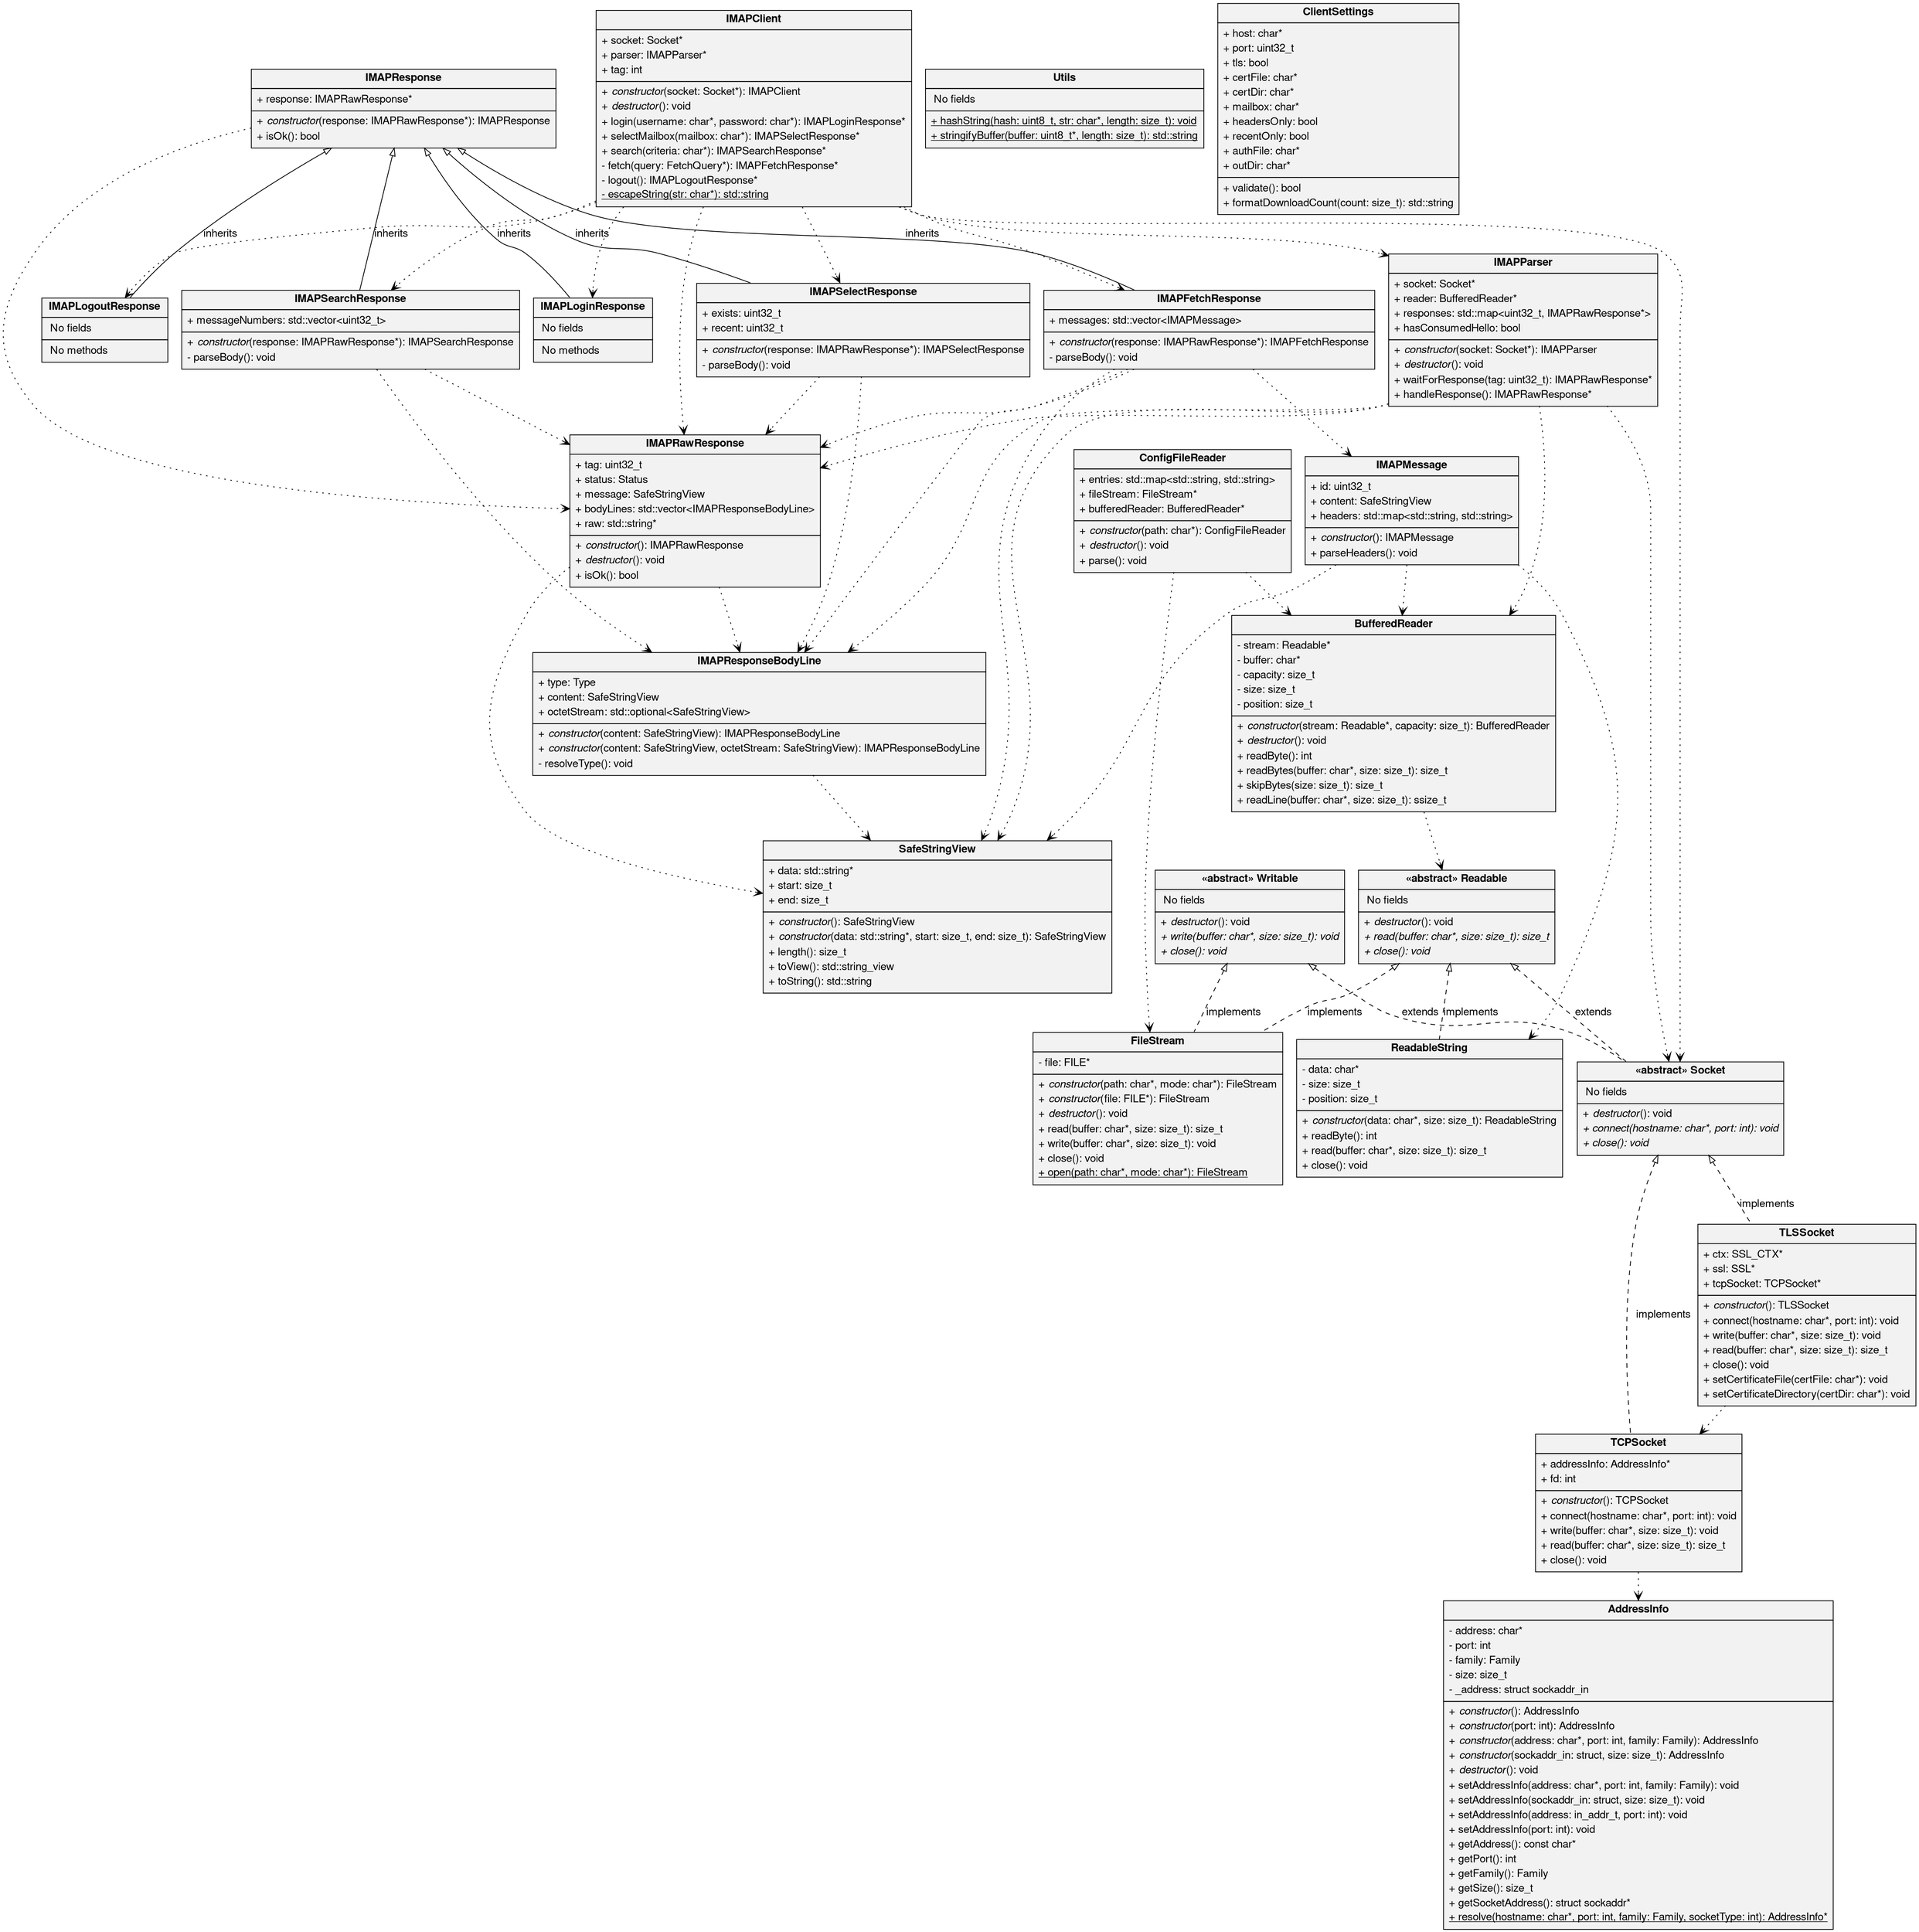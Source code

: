 digraph G {
	graph [
		labelloc="t"
		fontname="Helvetica,Arial,sans-serif"
	]
	node [
		fontname="Helvetica,Arial,sans-serif"
		shape=record
		style=filled
		fillcolor=gray95
	]
	edge [fontname="Helvetica,Arial,sans-serif"]
	ConfigFileReader [
		shape=plain
		label=<<table border="0" cellborder="1" cellspacing="0" cellpadding="4">
			<tr> <td> <b>ConfigFileReader</b> </td> </tr>
			<tr> <td>
				<table border="0" cellborder="0" cellspacing="0" >
					<tr> <td align="left" >+ entries: std::map&lt;std::string, std::string&gt;</td> </tr>
					<tr> <td align="left" >+ fileStream: FileStream*</td> </tr>
					<tr> <td align="left" >+ bufferedReader: BufferedReader*</td> </tr>
				</table>
			</td> </tr>
			<tr> <td>
				<table border="0" cellborder="0" cellspacing="0" >
					<tr> <td align="left" >+ <i>constructor</i>(path: char*): ConfigFileReader</td> </tr>
					<tr> <td align="left" >+ <i>destructor</i>(): void</td> </tr>
					<tr> <td align="left" >+ parse(): void</td> </tr>
				</table>
			</td> </tr>
				</table>>
	]
	Utils [
		shape=plain
		label=<<table border="0" cellborder="1" cellspacing="0" cellpadding="4">
			<tr> <td> <b>Utils</b> </td> </tr>
			<tr> <td>
				<table border="0" cellborder="0" cellspacing="0" >
					<tr> <td align="left" > No fields </td> </tr>
				</table>
			</td> </tr>
			<tr> <td>
				<table border="0" cellborder="0" cellspacing="0" >
					<tr> <td align="left" ><u>+ hashString(hash: uint8_t, str: char*, length: size_t): void</u></td> </tr>
					<tr> <td align="left" ><u>+ stringifyBuffer(buffer: uint8_t*, length: size_t): std::string</u></td> </tr>
				</table>
			</td> </tr>
				</table>>
	]
	IMAPClient [
		shape=plain
		label=<<table border="0" cellborder="1" cellspacing="0" cellpadding="4">
			<tr> <td> <b>IMAPClient</b> </td> </tr>
			<tr> <td>
				<table border="0" cellborder="0" cellspacing="0" >
					<tr> <td align="left" >+ socket: Socket*</td> </tr>
					<tr> <td align="left" >+ parser: IMAPParser*</td> </tr>
					<tr> <td align="left" >+ tag: int</td> </tr>
				</table>
			</td> </tr>
			<tr> <td>
				<table border="0" cellborder="0" cellspacing="0" >
					<tr> <td align="left" >+ <i>constructor</i>(socket: Socket*): IMAPClient</td> </tr>
					<tr> <td align="left" >+ <i>destructor</i>(): void</td> </tr>
					<tr> <td align="left" >+ login(username: char*, password: char*): IMAPLoginResponse*</td> </tr>
					<tr> <td align="left" >+ selectMailbox(mailbox: char*): IMAPSelectResponse*</td> </tr>
					<tr> <td align="left" >+ search(criteria: char*): IMAPSearchResponse*</td> </tr>
					<tr> <td align="left" >- fetch(query: FetchQuery*): IMAPFetchResponse*</td> </tr>
					<tr> <td align="left" >- logout(): IMAPLogoutResponse*</td> </tr>
					<tr> <td align="left" ><u>- escapeString(str: char*): std::string</u></td> </tr>
				</table>
			</td> </tr>
				</table>>
	]
	IMAPParser [
		shape=plain
		label=<<table border="0" cellborder="1" cellspacing="0" cellpadding="4">
			<tr> <td> <b>IMAPParser</b> </td> </tr>
			<tr> <td>
				<table border="0" cellborder="0" cellspacing="0" >
					<tr> <td align="left" >+ socket: Socket*</td> </tr>
					<tr> <td align="left" >+ reader: BufferedReader*</td> </tr>
					<tr> <td align="left" >+ responses: std::map&lt;uint32_t, IMAPRawResponse*&gt;</td> </tr>
					<tr> <td align="left" >+ hasConsumedHello: bool</td> </tr>
				</table>
			</td> </tr>
			<tr> <td>
				<table border="0" cellborder="0" cellspacing="0" >
					<tr> <td align="left" >+ <i>constructor</i>(socket: Socket*): IMAPParser</td> </tr>
					<tr> <td align="left" >+ <i>destructor</i>(): void</td> </tr>
					<tr> <td align="left" >+ waitForResponse(tag: uint32_t): IMAPRawResponse*</td> </tr>
					<tr> <td align="left" >+ handleResponse(): IMAPRawResponse*</td> </tr>
				</table>
			</td> </tr>
				</table>>
	]
	SafeStringView [
		shape=plain
		label=<<table border="0" cellborder="1" cellspacing="0" cellpadding="4">
			<tr> <td> <b>SafeStringView</b> </td> </tr>
			<tr> <td>
				<table border="0" cellborder="0" cellspacing="0" >
					<tr> <td align="left" >+ data: std::string*</td> </tr>
					<tr> <td align="left" >+ start: size_t</td> </tr>
					<tr> <td align="left" >+ end: size_t</td> </tr>
				</table>
			</td> </tr>
			<tr> <td>
				<table border="0" cellborder="0" cellspacing="0" >
					<tr> <td align="left" >+ <i>constructor</i>(): SafeStringView</td> </tr>
					<tr> <td align="left" >+ <i>constructor</i>(data: std::string*, start: size_t, end: size_t): SafeStringView</td> </tr>
					<tr> <td align="left" >+ length(): size_t</td> </tr>
					<tr> <td align="left" >+ toView(): std::string_view</td> </tr>
					<tr> <td align="left" >+ toString(): std::string</td> </tr>
				</table>
			</td> </tr>
				</table>>
	]
	IMAPResponseBodyLine [
		shape=plain
		label=<<table border="0" cellborder="1" cellspacing="0" cellpadding="4">
			<tr> <td> <b>IMAPResponseBodyLine</b> </td> </tr>
			<tr> <td>
				<table border="0" cellborder="0" cellspacing="0" >
					<tr> <td align="left" >+ type: Type</td> </tr>
					<tr> <td align="left" >+ content: SafeStringView</td> </tr>
					<tr> <td align="left" >+ octetStream: std::optional&lt;SafeStringView&gt;</td> </tr>
				</table>
			</td> </tr>
			<tr> <td>
				<table border="0" cellborder="0" cellspacing="0" >
					<tr> <td align="left" >+ <i>constructor</i>(content: SafeStringView): IMAPResponseBodyLine</td> </tr>
					<tr> <td align="left" >+ <i>constructor</i>(content: SafeStringView, octetStream: SafeStringView): IMAPResponseBodyLine</td> </tr>
					<tr> <td align="left" >- resolveType(): void</td> </tr>
				</table>
			</td> </tr>
				</table>>
	]
	IMAPRawResponse [
		shape=plain
		label=<<table border="0" cellborder="1" cellspacing="0" cellpadding="4">
			<tr> <td> <b>IMAPRawResponse</b> </td> </tr>
			<tr> <td>
				<table border="0" cellborder="0" cellspacing="0" >
					<tr> <td align="left" >+ tag: uint32_t</td> </tr>
					<tr> <td align="left" >+ status: Status</td> </tr>
					<tr> <td align="left" >+ message: SafeStringView</td> </tr>
					<tr> <td align="left" >+ bodyLines: std::vector&lt;IMAPResponseBodyLine&gt;</td> </tr>
					<tr> <td align="left" >+ raw: std::string*</td> </tr>
				</table>
			</td> </tr>
			<tr> <td>
				<table border="0" cellborder="0" cellspacing="0" >
					<tr> <td align="left" >+ <i>constructor</i>(): IMAPRawResponse</td> </tr>
					<tr> <td align="left" >+ <i>destructor</i>(): void</td> </tr>
					<tr> <td align="left" >+ isOk(): bool</td> </tr>
				</table>
			</td> </tr>
				</table>>
	]
	IMAPResponse [
		shape=plain
		label=<<table border="0" cellborder="1" cellspacing="0" cellpadding="4">
			<tr> <td> <b>IMAPResponse</b> </td> </tr>
			<tr> <td>
				<table border="0" cellborder="0" cellspacing="0" >
					<tr> <td align="left" >+ response: IMAPRawResponse*</td> </tr>
				</table>
			</td> </tr>
			<tr> <td>
				<table border="0" cellborder="0" cellspacing="0" >
					<tr> <td align="left" >+ <i>constructor</i>(response: IMAPRawResponse*): IMAPResponse</td> </tr>
					<tr> <td align="left" >+ isOk(): bool</td> </tr>
				</table>
			</td> </tr>
				</table>>
	]
	IMAPLoginResponse [
		shape=plain
		label=<<table border="0" cellborder="1" cellspacing="0" cellpadding="4">
			<tr> <td> <b>IMAPLoginResponse</b> </td> </tr>
			<tr> <td>
				<table border="0" cellborder="0" cellspacing="0" >
					<tr> <td align="left" > No fields </td> </tr>
				</table>
			</td> </tr>
			<tr> <td>
				<table border="0" cellborder="0" cellspacing="0" >
					<tr> <td align="left" > No methods </td> </tr>
				</table>
			</td> </tr>
				</table>>
	]
	IMAPLogoutResponse [
		shape=plain
		label=<<table border="0" cellborder="1" cellspacing="0" cellpadding="4">
			<tr> <td> <b>IMAPLogoutResponse</b> </td> </tr>
			<tr> <td>
				<table border="0" cellborder="0" cellspacing="0" >
					<tr> <td align="left" > No fields </td> </tr>
				</table>
			</td> </tr>
			<tr> <td>
				<table border="0" cellborder="0" cellspacing="0" >
					<tr> <td align="left" > No methods </td> </tr>
				</table>
			</td> </tr>
				</table>>
	]
	IMAPSelectResponse [
		shape=plain
		label=<<table border="0" cellborder="1" cellspacing="0" cellpadding="4">
			<tr> <td> <b>IMAPSelectResponse</b> </td> </tr>
			<tr> <td>
				<table border="0" cellborder="0" cellspacing="0" >
					<tr> <td align="left" >+ exists: uint32_t</td> </tr>
					<tr> <td align="left" >+ recent: uint32_t</td> </tr>
				</table>
			</td> </tr>
			<tr> <td>
				<table border="0" cellborder="0" cellspacing="0" >
					<tr> <td align="left" >+ <i>constructor</i>(response: IMAPRawResponse*): IMAPSelectResponse</td> </tr>
					<tr> <td align="left" >- parseBody(): void</td> </tr>
				</table>
			</td> </tr>
				</table>>
	]
	IMAPSearchResponse [
		shape=plain
		label=<<table border="0" cellborder="1" cellspacing="0" cellpadding="4">
			<tr> <td> <b>IMAPSearchResponse</b> </td> </tr>
			<tr> <td>
				<table border="0" cellborder="0" cellspacing="0" >
					<tr> <td align="left" >+ messageNumbers: std::vector&lt;uint32_t&gt;</td> </tr>
				</table>
			</td> </tr>
			<tr> <td>
				<table border="0" cellborder="0" cellspacing="0" >
					<tr> <td align="left" >+ <i>constructor</i>(response: IMAPRawResponse*): IMAPSearchResponse</td> </tr>
					<tr> <td align="left" >- parseBody(): void</td> </tr>
				</table>
			</td> </tr>
				</table>>
	]
	IMAPMessage [
		shape=plain
		label=<<table border="0" cellborder="1" cellspacing="0" cellpadding="4">
			<tr> <td> <b>IMAPMessage</b> </td> </tr>
			<tr> <td>
				<table border="0" cellborder="0" cellspacing="0" >
					<tr> <td align="left" >+ id: uint32_t</td> </tr>
					<tr> <td align="left" >+ content: SafeStringView</td> </tr>
					<tr> <td align="left" >+ headers: std::map&lt;std::string, std::string&gt;</td> </tr>
				</table>
			</td> </tr>
			<tr> <td>
				<table border="0" cellborder="0" cellspacing="0" >
					<tr> <td align="left" >+ <i>constructor</i>(): IMAPMessage</td> </tr>
					<tr> <td align="left" >+ parseHeaders(): void</td> </tr>
				</table>
			</td> </tr>
				</table>>
	]
	IMAPFetchResponse [
		shape=plain
		label=<<table border="0" cellborder="1" cellspacing="0" cellpadding="4">
			<tr> <td> <b>IMAPFetchResponse</b> </td> </tr>
			<tr> <td>
				<table border="0" cellborder="0" cellspacing="0" >
					<tr> <td align="left" >+ messages: std::vector&lt;IMAPMessage&gt;</td> </tr>
				</table>
			</td> </tr>
			<tr> <td>
				<table border="0" cellborder="0" cellspacing="0" >
					<tr> <td align="left" >+ <i>constructor</i>(response: IMAPRawResponse*): IMAPFetchResponse</td> </tr>
					<tr> <td align="left" >- parseBody(): void</td> </tr>
				</table>
			</td> </tr>
				</table>>
	]
	ClientSettings [
		shape=plain
		label=<<table border="0" cellborder="1" cellspacing="0" cellpadding="4">
			<tr> <td> <b>ClientSettings</b> </td> </tr>
			<tr> <td>
				<table border="0" cellborder="0" cellspacing="0" >
					<tr> <td align="left" >+ host: char*</td> </tr>
					<tr> <td align="left" >+ port: uint32_t</td> </tr>
					<tr> <td align="left" >+ tls: bool</td> </tr>
					<tr> <td align="left" >+ certFile: char*</td> </tr>
					<tr> <td align="left" >+ certDir: char*</td> </tr>
					<tr> <td align="left" >+ mailbox: char*</td> </tr>
					<tr> <td align="left" >+ headersOnly: bool</td> </tr>
					<tr> <td align="left" >+ recentOnly: bool</td> </tr>
					<tr> <td align="left" >+ authFile: char*</td> </tr>
					<tr> <td align="left" >+ outDir: char*</td> </tr>
				</table>
			</td> </tr>
			<tr> <td>
				<table border="0" cellborder="0" cellspacing="0" >
					<tr> <td align="left" >+ validate(): bool</td> </tr>
					<tr> <td align="left" >+ formatDownloadCount(count: size_t): std::string</td> </tr>
				</table>
			</td> </tr>
				</table>>
	]
	AddressInfo [
		shape=plain
		label=<<table border="0" cellborder="1" cellspacing="0" cellpadding="4">
			<tr> <td> <b>AddressInfo</b> </td> </tr>
			<tr> <td>
				<table border="0" cellborder="0" cellspacing="0" >
					<tr> <td align="left" >- address: char*</td> </tr>
					<tr> <td align="left" >- port: int</td> </tr>
					<tr> <td align="left" >- family: Family</td> </tr>
					<tr> <td align="left" >- size: size_t</td> </tr>
					<tr> <td align="left" >- _address: struct sockaddr_in</td> </tr>
				</table>
			</td> </tr>
			<tr> <td>
				<table border="0" cellborder="0" cellspacing="0" >
					<tr> <td align="left" >+ <i>constructor</i>(): AddressInfo</td> </tr>
					<tr> <td align="left" >+ <i>constructor</i>(port: int): AddressInfo</td> </tr>
					<tr> <td align="left" >+ <i>constructor</i>(address: char*, port: int, family: Family): AddressInfo</td> </tr>
					<tr> <td align="left" >+ <i>constructor</i>(sockaddr_in: struct, size: size_t): AddressInfo</td> </tr>
					<tr> <td align="left" >+ <i>destructor</i>(): void</td> </tr>
					<tr> <td align="left" >+ setAddressInfo(address: char*, port: int, family: Family): void</td> </tr>
					<tr> <td align="left" >+ setAddressInfo(sockaddr_in: struct, size: size_t): void</td> </tr>
					<tr> <td align="left" >+ setAddressInfo(address: in_addr_t, port: int): void</td> </tr>
					<tr> <td align="left" >+ setAddressInfo(port: int): void</td> </tr>
					<tr> <td align="left" >+ getAddress(): const char*</td> </tr>
					<tr> <td align="left" >+ getPort(): int</td> </tr>
					<tr> <td align="left" >+ getFamily(): Family</td> </tr>
					<tr> <td align="left" >+ getSize(): size_t</td> </tr>
					<tr> <td align="left" >+ getSocketAddress(): struct sockaddr*</td> </tr>
					<tr> <td align="left" ><u>+ resolve(hostname: char*, port: int, family: Family, socketType: int): AddressInfo*</u></td> </tr>
				</table>
			</td> </tr>
				</table>>
	]
	Socket [
		shape=plain
		label=<<table border="0" cellborder="1" cellspacing="0" cellpadding="4">
			<tr> <td> <b>«abstract» Socket</b> </td> </tr>
			<tr> <td>
				<table border="0" cellborder="0" cellspacing="0" >
					<tr> <td align="left" > No fields </td> </tr>
				</table>
			</td> </tr>
			<tr> <td>
				<table border="0" cellborder="0" cellspacing="0" >
					<tr> <td align="left" >+ <i>destructor</i>(): void</td> </tr>
					<tr> <td align="left" ><i>+ connect(hostname: char*, port: int): void</i></td> </tr>
					<tr> <td align="left" ><i>+ close(): void</i></td> </tr>
				</table>
			</td> </tr>
				</table>>
	]
	TCPSocket [
		shape=plain
		label=<<table border="0" cellborder="1" cellspacing="0" cellpadding="4">
			<tr> <td> <b>TCPSocket</b> </td> </tr>
			<tr> <td>
				<table border="0" cellborder="0" cellspacing="0" >
					<tr> <td align="left" >+ addressInfo: AddressInfo*</td> </tr>
					<tr> <td align="left" >+ fd: int</td> </tr>
				</table>
			</td> </tr>
			<tr> <td>
				<table border="0" cellborder="0" cellspacing="0" >
					<tr> <td align="left" >+ <i>constructor</i>(): TCPSocket</td> </tr>
					<tr> <td align="left" >+ connect(hostname: char*, port: int): void</td> </tr>
					<tr> <td align="left" >+ write(buffer: char*, size: size_t): void</td> </tr>
					<tr> <td align="left" >+ read(buffer: char*, size: size_t): size_t</td> </tr>
					<tr> <td align="left" >+ close(): void</td> </tr>
				</table>
			</td> </tr>
				</table>>
	]
	TLSSocket [
		shape=plain
		label=<<table border="0" cellborder="1" cellspacing="0" cellpadding="4">
			<tr> <td> <b>TLSSocket</b> </td> </tr>
			<tr> <td>
				<table border="0" cellborder="0" cellspacing="0" >
					<tr> <td align="left" >+ ctx: SSL_CTX*</td> </tr>
					<tr> <td align="left" >+ ssl: SSL*</td> </tr>
					<tr> <td align="left" >+ tcpSocket: TCPSocket*</td> </tr>
				</table>
			</td> </tr>
			<tr> <td>
				<table border="0" cellborder="0" cellspacing="0" >
					<tr> <td align="left" >+ <i>constructor</i>(): TLSSocket</td> </tr>
					<tr> <td align="left" >+ connect(hostname: char*, port: int): void</td> </tr>
					<tr> <td align="left" >+ write(buffer: char*, size: size_t): void</td> </tr>
					<tr> <td align="left" >+ read(buffer: char*, size: size_t): size_t</td> </tr>
					<tr> <td align="left" >+ close(): void</td> </tr>
					<tr> <td align="left" >+ setCertificateFile(certFile: char*): void</td> </tr>
					<tr> <td align="left" >+ setCertificateDirectory(certDir: char*): void</td> </tr>
				</table>
			</td> </tr>
				</table>>
	]
	BufferedReader [
		shape=plain
		label=<<table border="0" cellborder="1" cellspacing="0" cellpadding="4">
			<tr> <td> <b>BufferedReader</b> </td> </tr>
			<tr> <td>
				<table border="0" cellborder="0" cellspacing="0" >
					<tr> <td align="left" >- stream: Readable*</td> </tr>
					<tr> <td align="left" >- buffer: char*</td> </tr>
					<tr> <td align="left" >- capacity: size_t</td> </tr>
					<tr> <td align="left" >- size: size_t</td> </tr>
					<tr> <td align="left" >- position: size_t</td> </tr>
				</table>
			</td> </tr>
			<tr> <td>
				<table border="0" cellborder="0" cellspacing="0" >
					<tr> <td align="left" >+ <i>constructor</i>(stream: Readable*, capacity: size_t): BufferedReader</td> </tr>
					<tr> <td align="left" >+ <i>destructor</i>(): void</td> </tr>
					<tr> <td align="left" >+ readByte(): int</td> </tr>
					<tr> <td align="left" >+ readBytes(buffer: char*, size: size_t): size_t</td> </tr>
					<tr> <td align="left" >+ skipBytes(size: size_t): size_t</td> </tr>
					<tr> <td align="left" >+ readLine(buffer: char*, size: size_t): ssize_t</td> </tr>
				</table>
			</td> </tr>
				</table>>
	]
	FileStream [
		shape=plain
		label=<<table border="0" cellborder="1" cellspacing="0" cellpadding="4">
			<tr> <td> <b>FileStream</b> </td> </tr>
			<tr> <td>
				<table border="0" cellborder="0" cellspacing="0" >
					<tr> <td align="left" >- file: FILE*</td> </tr>
				</table>
			</td> </tr>
			<tr> <td>
				<table border="0" cellborder="0" cellspacing="0" >
					<tr> <td align="left" >+ <i>constructor</i>(path: char*, mode: char*): FileStream</td> </tr>
					<tr> <td align="left" >+ <i>constructor</i>(file: FILE*): FileStream</td> </tr>
					<tr> <td align="left" >+ <i>destructor</i>(): void</td> </tr>
					<tr> <td align="left" >+ read(buffer: char*, size: size_t): size_t</td> </tr>
					<tr> <td align="left" >+ write(buffer: char*, size: size_t): void</td> </tr>
					<tr> <td align="left" >+ close(): void</td> </tr>
					<tr> <td align="left" ><u>+ open(path: char*, mode: char*): FileStream</u></td> </tr>
				</table>
			</td> </tr>
				</table>>
	]
	Readable [
		shape=plain
		label=<<table border="0" cellborder="1" cellspacing="0" cellpadding="4">
			<tr> <td> <b>«abstract» Readable</b> </td> </tr>
			<tr> <td>
				<table border="0" cellborder="0" cellspacing="0" >
					<tr> <td align="left" > No fields </td> </tr>
				</table>
			</td> </tr>
			<tr> <td>
				<table border="0" cellborder="0" cellspacing="0" >
					<tr> <td align="left" >+ <i>destructor</i>(): void</td> </tr>
					<tr> <td align="left" ><i>+ read(buffer: char*, size: size_t): size_t</i></td> </tr>
					<tr> <td align="left" ><i>+ close(): void</i></td> </tr>
				</table>
			</td> </tr>
				</table>>
	]
	ReadableString [
		shape=plain
		label=<<table border="0" cellborder="1" cellspacing="0" cellpadding="4">
			<tr> <td> <b>ReadableString</b> </td> </tr>
			<tr> <td>
				<table border="0" cellborder="0" cellspacing="0" >
					<tr> <td align="left" >- data: char*</td> </tr>
					<tr> <td align="left" >- size: size_t</td> </tr>
					<tr> <td align="left" >- position: size_t</td> </tr>
				</table>
			</td> </tr>
			<tr> <td>
				<table border="0" cellborder="0" cellspacing="0" >
					<tr> <td align="left" >+ <i>constructor</i>(data: char*, size: size_t): ReadableString</td> </tr>
					<tr> <td align="left" >+ readByte(): int</td> </tr>
					<tr> <td align="left" >+ read(buffer: char*, size: size_t): size_t</td> </tr>
					<tr> <td align="left" >+ close(): void</td> </tr>
				</table>
			</td> </tr>
				</table>>
	]
	Writable [
		shape=plain
		label=<<table border="0" cellborder="1" cellspacing="0" cellpadding="4">
			<tr> <td> <b>«abstract» Writable</b> </td> </tr>
			<tr> <td>
				<table border="0" cellborder="0" cellspacing="0" >
					<tr> <td align="left" > No fields </td> </tr>
				</table>
			</td> </tr>
			<tr> <td>
				<table border="0" cellborder="0" cellspacing="0" >
					<tr> <td align="left" >+ <i>destructor</i>(): void</td> </tr>
					<tr> <td align="left" ><i>+ write(buffer: char*, size: size_t): void</i></td> </tr>
					<tr> <td align="left" ><i>+ close(): void</i></td> </tr>
				</table>
			</td> </tr>
				</table>>
	]
	ConfigFileReader -> FileStream [arrowhead=vee style=dotted]
	ConfigFileReader -> BufferedReader [arrowhead=vee style=dotted]
	IMAPClient -> Socket [arrowhead=vee style=dotted]
	IMAPClient -> IMAPParser [arrowhead=vee style=dotted]
	IMAPClient -> IMAPLoginResponse [arrowhead=vee style=dotted]
	IMAPClient -> IMAPRawResponse [arrowhead=vee style=dotted]
	IMAPClient -> IMAPSelectResponse [arrowhead=vee style=dotted]
	IMAPClient -> IMAPSearchResponse [arrowhead=vee style=dotted]
	IMAPClient -> IMAPFetchResponse [arrowhead=vee style=dotted]
	IMAPClient -> IMAPLogoutResponse [arrowhead=vee style=dotted]
	IMAPParser -> Socket [arrowhead=vee style=dotted]
	IMAPParser -> BufferedReader [arrowhead=vee style=dotted]
	IMAPParser -> IMAPRawResponse [arrowhead=vee style=dotted]
	IMAPParser -> IMAPResponseBodyLine [arrowhead=vee style=dotted]
	IMAPParser -> SafeStringView [arrowhead=vee style=dotted]
	IMAPResponseBodyLine -> SafeStringView [arrowhead=vee style=dotted]
	IMAPRawResponse -> SafeStringView [arrowhead=vee style=dotted]
	IMAPRawResponse -> IMAPResponseBodyLine [arrowhead=vee style=dotted]
	IMAPResponse -> IMAPRawResponse [arrowhead=vee style=dotted]
	IMAPResponse -> IMAPLoginResponse [label="inherits" dir=back arrowtail=empty style=solid]
	IMAPResponse -> IMAPLogoutResponse [label="inherits" dir=back arrowtail=empty style=solid]
	IMAPResponse -> IMAPSelectResponse [label="inherits" dir=back arrowtail=empty style=solid]
	IMAPSelectResponse -> IMAPRawResponse [arrowhead=vee style=dotted]
	IMAPSelectResponse -> IMAPResponseBodyLine [arrowhead=vee style=dotted]
	IMAPResponse -> IMAPSearchResponse [label="inherits" dir=back arrowtail=empty style=solid]
	IMAPSearchResponse -> IMAPRawResponse [arrowhead=vee style=dotted]
	IMAPSearchResponse -> IMAPResponseBodyLine [arrowhead=vee style=dotted]
	IMAPMessage -> SafeStringView [arrowhead=vee style=dotted]
	IMAPMessage -> ReadableString [arrowhead=vee style=dotted]
	IMAPMessage -> BufferedReader [arrowhead=vee style=dotted]
	IMAPResponse -> IMAPFetchResponse [label="inherits" dir=back arrowtail=empty style=solid]
	IMAPFetchResponse -> IMAPMessage [arrowhead=vee style=dotted]
	IMAPFetchResponse -> IMAPRawResponse [arrowhead=vee style=dotted]
	IMAPFetchResponse -> IMAPResponseBodyLine [arrowhead=vee style=dotted]
	IMAPFetchResponse -> SafeStringView [arrowhead=vee style=dotted]
	Writable -> Socket [label="extends" dir=back arrowtail=empty style=dashed]
	Readable -> Socket [label="extends" dir=back arrowtail=empty style=dashed]
	Socket -> TCPSocket [label="implements" dir=back arrowtail=empty style=dashed]
	TCPSocket -> AddressInfo [arrowhead=vee style=dotted]
	Socket -> TLSSocket [label="implements" dir=back arrowtail=empty style=dashed]
	TLSSocket -> TCPSocket [arrowhead=vee style=dotted]
	BufferedReader -> Readable [arrowhead=vee style=dotted]
	Readable -> FileStream [label="implements" dir=back arrowtail=empty style=dashed]
	Writable -> FileStream [label="implements" dir=back arrowtail=empty style=dashed]
	Readable -> ReadableString [label="implements" dir=back arrowtail=empty style=dashed]
}